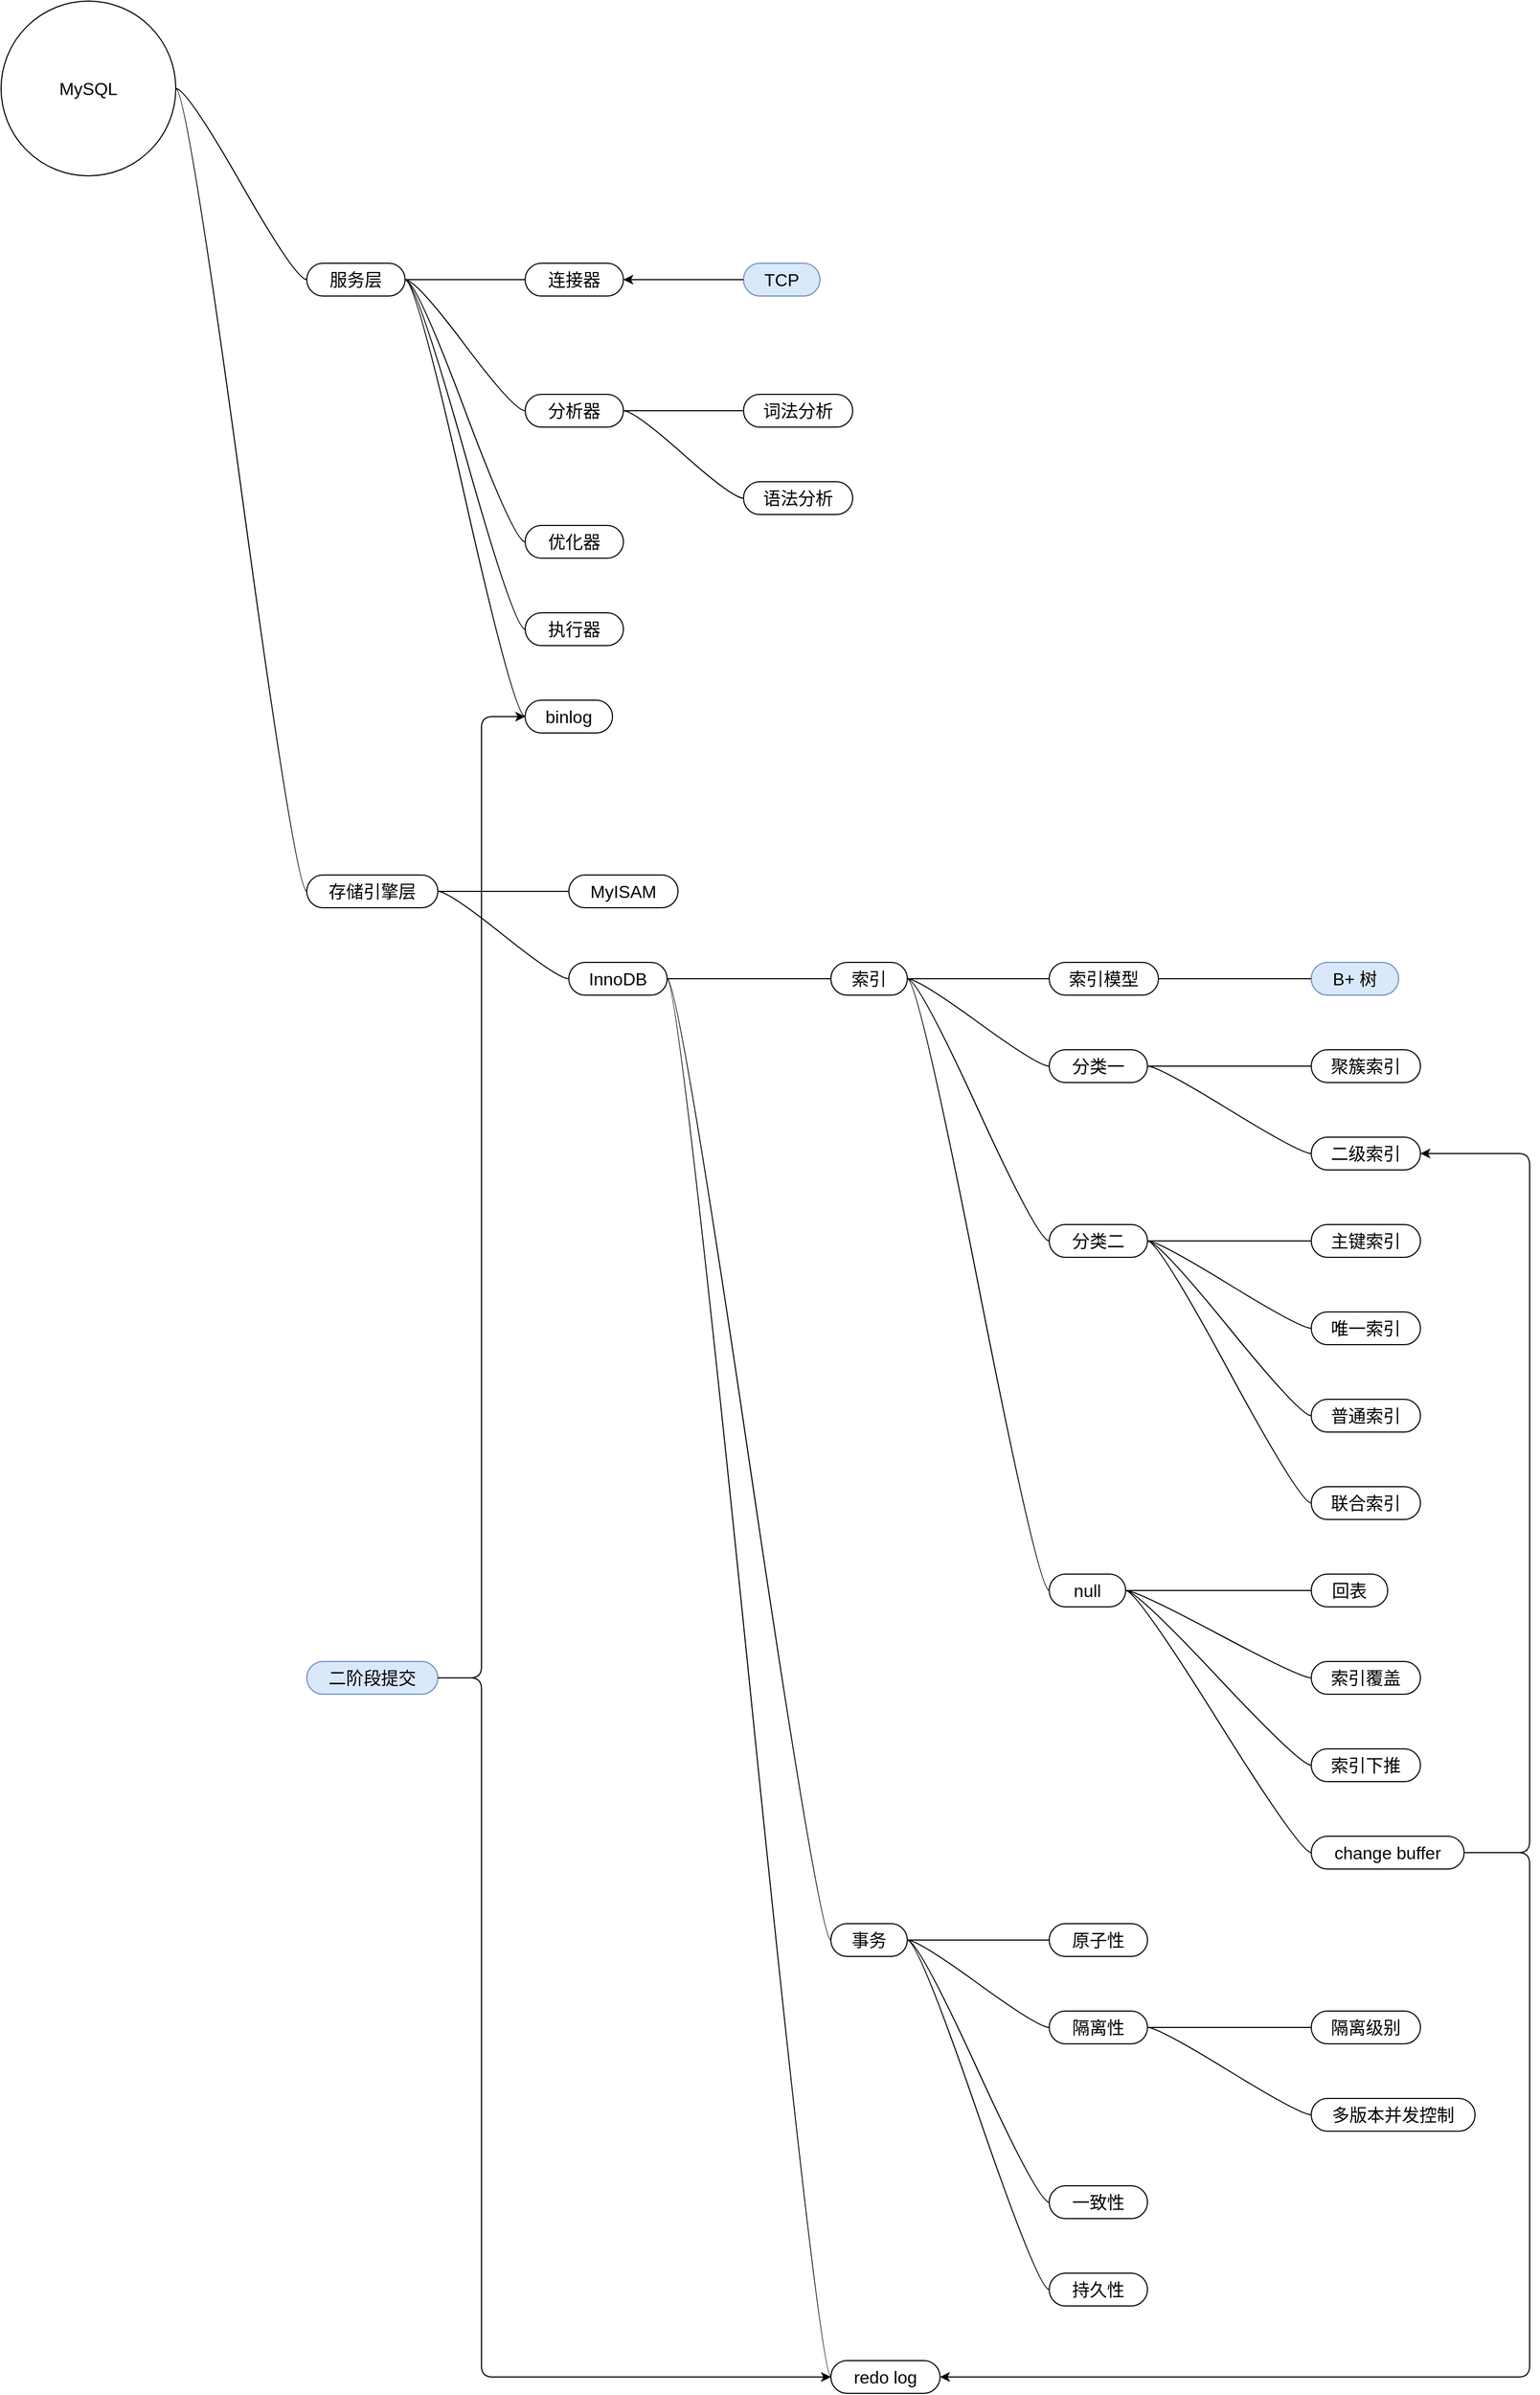 <mxfile version="17.4.2" type="device"><diagram id="LXZLfDzFbttrQYP3kFu3" name="第 1 页"><mxGraphModel dx="1554" dy="1204" grid="1" gridSize="10" guides="1" tooltips="1" connect="1" arrows="0" fold="1" page="1" pageScale="1" pageWidth="827" pageHeight="1169" math="0" shadow="0"><root><mxCell id="0"/><mxCell id="1" parent="0"/><mxCell id="SudLiUgOyKWUjd6wZjEN-1" value="MySQL" style="ellipse;whiteSpace=wrap;html=1;align=center;newEdgeStyle={&quot;edgeStyle&quot;:&quot;entityRelationEdgeStyle&quot;,&quot;startArrow&quot;:&quot;none&quot;,&quot;endArrow&quot;:&quot;none&quot;,&quot;segment&quot;:10,&quot;curved&quot;:1};treeFolding=1;treeMoving=1;fontSize=16;" parent="1" vertex="1"><mxGeometry width="160" height="160" as="geometry"/></mxCell><mxCell id="SudLiUgOyKWUjd6wZjEN-4" value="服务层" style="whiteSpace=wrap;html=1;rounded=1;arcSize=50;align=center;verticalAlign=middle;strokeWidth=1;autosize=1;spacing=4;treeFolding=1;treeMoving=1;newEdgeStyle={&quot;edgeStyle&quot;:&quot;entityRelationEdgeStyle&quot;,&quot;startArrow&quot;:&quot;none&quot;,&quot;endArrow&quot;:&quot;none&quot;,&quot;segment&quot;:10,&quot;curved&quot;:1};fontSize=16;" parent="1" vertex="1"><mxGeometry x="280" y="240" width="90" height="30" as="geometry"/></mxCell><mxCell id="SudLiUgOyKWUjd6wZjEN-5" value="" style="edgeStyle=entityRelationEdgeStyle;startArrow=none;endArrow=none;segment=10;curved=1;rounded=0;fontSize=16;" parent="1" source="SudLiUgOyKWUjd6wZjEN-1" target="SudLiUgOyKWUjd6wZjEN-4" edge="1"><mxGeometry relative="1" as="geometry"><mxPoint x="190" y="-30" as="sourcePoint"/></mxGeometry></mxCell><mxCell id="SudLiUgOyKWUjd6wZjEN-7" value="存储引擎层" style="whiteSpace=wrap;html=1;rounded=1;arcSize=50;align=center;verticalAlign=middle;strokeWidth=1;autosize=1;spacing=4;treeFolding=1;treeMoving=1;newEdgeStyle={&quot;edgeStyle&quot;:&quot;entityRelationEdgeStyle&quot;,&quot;startArrow&quot;:&quot;none&quot;,&quot;endArrow&quot;:&quot;none&quot;,&quot;segment&quot;:10,&quot;curved&quot;:1};fontSize=16;" parent="1" vertex="1"><mxGeometry x="280" y="800" width="120" height="30" as="geometry"/></mxCell><mxCell id="SudLiUgOyKWUjd6wZjEN-8" value="" style="edgeStyle=entityRelationEdgeStyle;startArrow=none;endArrow=none;segment=10;curved=1;rounded=0;fontSize=16;" parent="1" source="SudLiUgOyKWUjd6wZjEN-1" target="SudLiUgOyKWUjd6wZjEN-7" edge="1"><mxGeometry relative="1" as="geometry"><mxPoint x="-50" y="80" as="sourcePoint"/></mxGeometry></mxCell><mxCell id="SudLiUgOyKWUjd6wZjEN-9" value="连接器" style="whiteSpace=wrap;html=1;rounded=1;arcSize=50;align=center;verticalAlign=middle;strokeWidth=1;autosize=1;spacing=4;treeFolding=1;treeMoving=1;newEdgeStyle={&quot;edgeStyle&quot;:&quot;entityRelationEdgeStyle&quot;,&quot;startArrow&quot;:&quot;none&quot;,&quot;endArrow&quot;:&quot;none&quot;,&quot;segment&quot;:10,&quot;curved&quot;:1};fontSize=16;" parent="1" vertex="1"><mxGeometry x="480" y="240" width="90" height="30" as="geometry"/></mxCell><mxCell id="SudLiUgOyKWUjd6wZjEN-10" value="" style="edgeStyle=entityRelationEdgeStyle;startArrow=none;endArrow=none;segment=10;curved=1;rounded=0;fontSize=16;" parent="1" source="SudLiUgOyKWUjd6wZjEN-4" target="SudLiUgOyKWUjd6wZjEN-9" edge="1"><mxGeometry relative="1" as="geometry"><mxPoint x="425" y="410" as="sourcePoint"/></mxGeometry></mxCell><mxCell id="SudLiUgOyKWUjd6wZjEN-12" value="分析器" style="whiteSpace=wrap;html=1;rounded=1;arcSize=50;align=center;verticalAlign=middle;strokeWidth=1;autosize=1;spacing=4;treeFolding=1;treeMoving=1;newEdgeStyle={&quot;edgeStyle&quot;:&quot;entityRelationEdgeStyle&quot;,&quot;startArrow&quot;:&quot;none&quot;,&quot;endArrow&quot;:&quot;none&quot;,&quot;segment&quot;:10,&quot;curved&quot;:1};fontSize=16;" parent="1" vertex="1"><mxGeometry x="480" y="360" width="90" height="30" as="geometry"/></mxCell><mxCell id="SudLiUgOyKWUjd6wZjEN-13" value="" style="edgeStyle=entityRelationEdgeStyle;startArrow=none;endArrow=none;segment=10;curved=1;rounded=0;fontSize=16;" parent="1" source="SudLiUgOyKWUjd6wZjEN-4" target="SudLiUgOyKWUjd6wZjEN-12" edge="1"><mxGeometry relative="1" as="geometry"><mxPoint x="425" y="502" as="sourcePoint"/></mxGeometry></mxCell><mxCell id="SudLiUgOyKWUjd6wZjEN-14" value="优化器" style="whiteSpace=wrap;html=1;rounded=1;arcSize=50;align=center;verticalAlign=middle;strokeWidth=1;autosize=1;spacing=4;treeFolding=1;treeMoving=1;newEdgeStyle={&quot;edgeStyle&quot;:&quot;entityRelationEdgeStyle&quot;,&quot;startArrow&quot;:&quot;none&quot;,&quot;endArrow&quot;:&quot;none&quot;,&quot;segment&quot;:10,&quot;curved&quot;:1};fontSize=16;" parent="1" vertex="1"><mxGeometry x="480" y="480" width="90" height="30" as="geometry"/></mxCell><mxCell id="SudLiUgOyKWUjd6wZjEN-15" value="" style="edgeStyle=entityRelationEdgeStyle;startArrow=none;endArrow=none;segment=10;curved=1;rounded=0;fontSize=16;" parent="1" source="SudLiUgOyKWUjd6wZjEN-4" target="SudLiUgOyKWUjd6wZjEN-14" edge="1"><mxGeometry relative="1" as="geometry"><mxPoint x="385" y="600" as="sourcePoint"/></mxGeometry></mxCell><mxCell id="SudLiUgOyKWUjd6wZjEN-16" value="执行器" style="whiteSpace=wrap;html=1;rounded=1;arcSize=50;align=center;verticalAlign=middle;strokeWidth=1;autosize=1;spacing=4;treeFolding=1;treeMoving=1;newEdgeStyle={&quot;edgeStyle&quot;:&quot;entityRelationEdgeStyle&quot;,&quot;startArrow&quot;:&quot;none&quot;,&quot;endArrow&quot;:&quot;none&quot;,&quot;segment&quot;:10,&quot;curved&quot;:1};fontSize=16;" parent="1" vertex="1"><mxGeometry x="480" y="560" width="90" height="30" as="geometry"/></mxCell><mxCell id="SudLiUgOyKWUjd6wZjEN-17" value="" style="edgeStyle=entityRelationEdgeStyle;startArrow=none;endArrow=none;segment=10;curved=1;rounded=0;fontSize=16;" parent="1" source="SudLiUgOyKWUjd6wZjEN-4" target="SudLiUgOyKWUjd6wZjEN-16" edge="1"><mxGeometry relative="1" as="geometry"><mxPoint x="385" y="690" as="sourcePoint"/></mxGeometry></mxCell><mxCell id="SudLiUgOyKWUjd6wZjEN-20" value="InnoDB" style="whiteSpace=wrap;html=1;rounded=1;arcSize=50;align=center;verticalAlign=middle;strokeWidth=1;autosize=1;spacing=4;treeFolding=1;treeMoving=1;newEdgeStyle={&quot;edgeStyle&quot;:&quot;entityRelationEdgeStyle&quot;,&quot;startArrow&quot;:&quot;none&quot;,&quot;endArrow&quot;:&quot;none&quot;,&quot;segment&quot;:10,&quot;curved&quot;:1};fontSize=16;" parent="1" vertex="1"><mxGeometry x="520" y="880" width="90" height="30" as="geometry"/></mxCell><mxCell id="SudLiUgOyKWUjd6wZjEN-21" value="" style="edgeStyle=entityRelationEdgeStyle;startArrow=none;endArrow=none;segment=10;curved=1;rounded=0;fontSize=16;" parent="1" source="SudLiUgOyKWUjd6wZjEN-7" target="SudLiUgOyKWUjd6wZjEN-20" edge="1"><mxGeometry relative="1" as="geometry"><mxPoint x="-1650" y="1050" as="sourcePoint"/></mxGeometry></mxCell><mxCell id="SudLiUgOyKWUjd6wZjEN-22" value="binlog" style="whiteSpace=wrap;html=1;rounded=1;arcSize=50;align=center;verticalAlign=middle;strokeWidth=1;autosize=1;spacing=4;treeFolding=1;treeMoving=1;newEdgeStyle={&quot;edgeStyle&quot;:&quot;entityRelationEdgeStyle&quot;,&quot;startArrow&quot;:&quot;none&quot;,&quot;endArrow&quot;:&quot;none&quot;,&quot;segment&quot;:10,&quot;curved&quot;:1};fontSize=16;" parent="1" vertex="1"><mxGeometry x="480" y="640" width="80" height="30" as="geometry"/></mxCell><mxCell id="SudLiUgOyKWUjd6wZjEN-23" value="" style="edgeStyle=entityRelationEdgeStyle;startArrow=none;endArrow=none;segment=10;curved=1;rounded=0;fontSize=16;" parent="1" source="SudLiUgOyKWUjd6wZjEN-4" target="SudLiUgOyKWUjd6wZjEN-22" edge="1"><mxGeometry relative="1" as="geometry"><mxPoint x="420" y="840" as="sourcePoint"/></mxGeometry></mxCell><mxCell id="SudLiUgOyKWUjd6wZjEN-24" value="redo log" style="whiteSpace=wrap;html=1;rounded=1;arcSize=50;align=center;verticalAlign=middle;strokeWidth=1;autosize=1;spacing=4;treeFolding=1;treeMoving=1;newEdgeStyle={&quot;edgeStyle&quot;:&quot;entityRelationEdgeStyle&quot;,&quot;startArrow&quot;:&quot;none&quot;,&quot;endArrow&quot;:&quot;none&quot;,&quot;segment&quot;:10,&quot;curved&quot;:1};fontSize=16;" parent="1" vertex="1"><mxGeometry x="760" y="2160" width="100" height="30" as="geometry"/></mxCell><mxCell id="SudLiUgOyKWUjd6wZjEN-25" value="" style="startArrow=none;endArrow=none;segment=10;fontSize=16;edgeStyle=entityRelationEdgeStyle;curved=1;" parent="1" source="SudLiUgOyKWUjd6wZjEN-20" target="SudLiUgOyKWUjd6wZjEN-24" edge="1"><mxGeometry relative="1" as="geometry"><mxPoint x="1380" y="1420" as="sourcePoint"/></mxGeometry></mxCell><mxCell id="SudLiUgOyKWUjd6wZjEN-26" value="二阶段提交" style="whiteSpace=wrap;html=1;rounded=1;arcSize=50;align=center;verticalAlign=middle;strokeWidth=1;autosize=1;spacing=4;treeFolding=1;treeMoving=1;newEdgeStyle={&quot;edgeStyle&quot;:&quot;entityRelationEdgeStyle&quot;,&quot;startArrow&quot;:&quot;none&quot;,&quot;endArrow&quot;:&quot;none&quot;,&quot;segment&quot;:10,&quot;curved&quot;:1};fontSize=16;fillColor=#dae8fc;strokeColor=#6c8ebf;" parent="1" vertex="1"><mxGeometry x="280" y="1520" width="120" height="30" as="geometry"/></mxCell><mxCell id="SudLiUgOyKWUjd6wZjEN-28" value="" style="endArrow=classic;startArrow=none;html=1;fontSize=16;edgeStyle=elbowEdgeStyle;startFill=0;" parent="1" source="SudLiUgOyKWUjd6wZjEN-26" target="SudLiUgOyKWUjd6wZjEN-24" edge="1"><mxGeometry width="50" height="50" relative="1" as="geometry"><mxPoint x="1430" y="2730" as="sourcePoint"/><mxPoint x="1480" y="2680" as="targetPoint"/><Array as="points"><mxPoint x="440" y="1810"/></Array></mxGeometry></mxCell><mxCell id="SudLiUgOyKWUjd6wZjEN-29" value="" style="endArrow=classic;startArrow=none;html=1;fontSize=16;edgeStyle=elbowEdgeStyle;startFill=0;" parent="1" source="SudLiUgOyKWUjd6wZjEN-26" target="SudLiUgOyKWUjd6wZjEN-22" edge="1"><mxGeometry width="50" height="50" relative="1" as="geometry"><mxPoint x="-110" y="500" as="sourcePoint"/><mxPoint x="-60" y="450" as="targetPoint"/><Array as="points"><mxPoint x="440" y="1070"/></Array></mxGeometry></mxCell><mxCell id="SudLiUgOyKWUjd6wZjEN-32" value="MyISAM" style="whiteSpace=wrap;html=1;rounded=1;arcSize=50;align=center;verticalAlign=middle;strokeWidth=1;autosize=1;spacing=4;treeFolding=1;treeMoving=1;newEdgeStyle={&quot;edgeStyle&quot;:&quot;entityRelationEdgeStyle&quot;,&quot;startArrow&quot;:&quot;none&quot;,&quot;endArrow&quot;:&quot;none&quot;,&quot;segment&quot;:10,&quot;curved&quot;:1};fontSize=16;" parent="1" vertex="1"><mxGeometry x="520" y="800" width="100" height="30" as="geometry"/></mxCell><mxCell id="SudLiUgOyKWUjd6wZjEN-33" value="" style="edgeStyle=entityRelationEdgeStyle;startArrow=none;endArrow=none;segment=10;curved=1;rounded=0;fontSize=16;" parent="1" source="SudLiUgOyKWUjd6wZjEN-7" target="SudLiUgOyKWUjd6wZjEN-32" edge="1"><mxGeometry relative="1" as="geometry"><mxPoint x="-1680" y="880" as="sourcePoint"/></mxGeometry></mxCell><mxCell id="SudLiUgOyKWUjd6wZjEN-34" value="事务" style="whiteSpace=wrap;html=1;rounded=1;arcSize=50;align=center;verticalAlign=middle;strokeWidth=1;autosize=1;spacing=4;treeFolding=1;treeMoving=1;newEdgeStyle={&quot;edgeStyle&quot;:&quot;entityRelationEdgeStyle&quot;,&quot;startArrow&quot;:&quot;none&quot;,&quot;endArrow&quot;:&quot;none&quot;,&quot;segment&quot;:10,&quot;curved&quot;:1};fontSize=16;" parent="1" vertex="1"><mxGeometry x="760" y="1760" width="70" height="30" as="geometry"/></mxCell><mxCell id="SudLiUgOyKWUjd6wZjEN-35" value="" style="startArrow=none;endArrow=none;segment=10;fontSize=16;edgeStyle=entityRelationEdgeStyle;curved=1;" parent="1" source="SudLiUgOyKWUjd6wZjEN-20" target="SudLiUgOyKWUjd6wZjEN-34" edge="1"><mxGeometry relative="1" as="geometry"><mxPoint x="1050" y="943" as="sourcePoint"/></mxGeometry></mxCell><mxCell id="o5_mMbNsUJs5Zx8jXTR9-1" value="原子性" style="whiteSpace=wrap;html=1;rounded=1;arcSize=50;align=center;verticalAlign=middle;strokeWidth=1;autosize=1;spacing=4;treeFolding=1;treeMoving=1;newEdgeStyle={&quot;edgeStyle&quot;:&quot;entityRelationEdgeStyle&quot;,&quot;startArrow&quot;:&quot;none&quot;,&quot;endArrow&quot;:&quot;none&quot;,&quot;segment&quot;:10,&quot;curved&quot;:1};fontSize=16;" parent="1" vertex="1"><mxGeometry x="960" y="1760" width="90" height="30" as="geometry"/></mxCell><mxCell id="o5_mMbNsUJs5Zx8jXTR9-2" value="" style="edgeStyle=entityRelationEdgeStyle;startArrow=none;endArrow=none;segment=10;curved=1;rounded=0;fontSize=16;" parent="1" source="SudLiUgOyKWUjd6wZjEN-34" target="o5_mMbNsUJs5Zx8jXTR9-1" edge="1"><mxGeometry relative="1" as="geometry"><mxPoint x="675" y="2010" as="sourcePoint"/></mxGeometry></mxCell><mxCell id="o5_mMbNsUJs5Zx8jXTR9-3" value="隔离性" style="whiteSpace=wrap;html=1;rounded=1;arcSize=50;align=center;verticalAlign=middle;strokeWidth=1;autosize=1;spacing=4;treeFolding=1;treeMoving=1;newEdgeStyle={&quot;edgeStyle&quot;:&quot;entityRelationEdgeStyle&quot;,&quot;startArrow&quot;:&quot;none&quot;,&quot;endArrow&quot;:&quot;none&quot;,&quot;segment&quot;:10,&quot;curved&quot;:1};fontSize=16;" parent="1" vertex="1"><mxGeometry x="960" y="1840" width="90" height="30" as="geometry"/></mxCell><mxCell id="o5_mMbNsUJs5Zx8jXTR9-4" value="" style="edgeStyle=entityRelationEdgeStyle;startArrow=none;endArrow=none;segment=10;curved=1;rounded=0;fontSize=16;" parent="1" source="SudLiUgOyKWUjd6wZjEN-34" target="o5_mMbNsUJs5Zx8jXTR9-3" edge="1"><mxGeometry relative="1" as="geometry"><mxPoint x="595" y="1810" as="sourcePoint"/></mxGeometry></mxCell><mxCell id="o5_mMbNsUJs5Zx8jXTR9-5" value="一致性" style="whiteSpace=wrap;html=1;rounded=1;arcSize=50;align=center;verticalAlign=middle;strokeWidth=1;autosize=1;spacing=4;treeFolding=1;treeMoving=1;newEdgeStyle={&quot;edgeStyle&quot;:&quot;entityRelationEdgeStyle&quot;,&quot;startArrow&quot;:&quot;none&quot;,&quot;endArrow&quot;:&quot;none&quot;,&quot;segment&quot;:10,&quot;curved&quot;:1};fontSize=16;" parent="1" vertex="1"><mxGeometry x="960" y="2000" width="90" height="30" as="geometry"/></mxCell><mxCell id="o5_mMbNsUJs5Zx8jXTR9-6" value="" style="edgeStyle=entityRelationEdgeStyle;startArrow=none;endArrow=none;segment=10;curved=1;rounded=0;fontSize=16;" parent="1" source="SudLiUgOyKWUjd6wZjEN-34" target="o5_mMbNsUJs5Zx8jXTR9-5" edge="1"><mxGeometry relative="1" as="geometry"><mxPoint x="415" y="1960" as="sourcePoint"/></mxGeometry></mxCell><mxCell id="o5_mMbNsUJs5Zx8jXTR9-7" value="持久性" style="whiteSpace=wrap;html=1;rounded=1;arcSize=50;align=center;verticalAlign=middle;strokeWidth=1;autosize=1;spacing=4;treeFolding=1;treeMoving=1;newEdgeStyle={&quot;edgeStyle&quot;:&quot;entityRelationEdgeStyle&quot;,&quot;startArrow&quot;:&quot;none&quot;,&quot;endArrow&quot;:&quot;none&quot;,&quot;segment&quot;:10,&quot;curved&quot;:1};fontSize=16;" parent="1" vertex="1"><mxGeometry x="960" y="2080" width="90" height="30" as="geometry"/></mxCell><mxCell id="o5_mMbNsUJs5Zx8jXTR9-8" value="" style="edgeStyle=entityRelationEdgeStyle;startArrow=none;endArrow=none;segment=10;curved=1;rounded=0;fontSize=16;" parent="1" source="SudLiUgOyKWUjd6wZjEN-34" target="o5_mMbNsUJs5Zx8jXTR9-7" edge="1"><mxGeometry relative="1" as="geometry"><mxPoint x="415" y="1820" as="sourcePoint"/></mxGeometry></mxCell><mxCell id="o5_mMbNsUJs5Zx8jXTR9-9" value="隔离级别" style="whiteSpace=wrap;html=1;rounded=1;arcSize=50;align=center;verticalAlign=middle;strokeWidth=1;autosize=1;spacing=4;treeFolding=1;treeMoving=1;newEdgeStyle={&quot;edgeStyle&quot;:&quot;entityRelationEdgeStyle&quot;,&quot;startArrow&quot;:&quot;none&quot;,&quot;endArrow&quot;:&quot;none&quot;,&quot;segment&quot;:10,&quot;curved&quot;:1};fontSize=16;" parent="1" vertex="1"><mxGeometry x="1200" y="1840" width="100" height="30" as="geometry"/></mxCell><mxCell id="o5_mMbNsUJs5Zx8jXTR9-10" value="" style="edgeStyle=entityRelationEdgeStyle;startArrow=none;endArrow=none;segment=10;curved=1;rounded=0;fontSize=16;" parent="1" source="o5_mMbNsUJs5Zx8jXTR9-3" target="o5_mMbNsUJs5Zx8jXTR9-9" edge="1"><mxGeometry relative="1" as="geometry"><mxPoint x="1975" y="1840" as="sourcePoint"/></mxGeometry></mxCell><mxCell id="o5_mMbNsUJs5Zx8jXTR9-11" value="多版本并发控制" style="whiteSpace=wrap;html=1;rounded=1;arcSize=50;align=center;verticalAlign=middle;strokeWidth=1;autosize=1;spacing=4;treeFolding=1;treeMoving=1;newEdgeStyle={&quot;edgeStyle&quot;:&quot;entityRelationEdgeStyle&quot;,&quot;startArrow&quot;:&quot;none&quot;,&quot;endArrow&quot;:&quot;none&quot;,&quot;segment&quot;:10,&quot;curved&quot;:1};fontSize=16;" parent="1" vertex="1"><mxGeometry x="1200" y="1920" width="150" height="30" as="geometry"/></mxCell><mxCell id="o5_mMbNsUJs5Zx8jXTR9-12" value="" style="edgeStyle=entityRelationEdgeStyle;startArrow=none;endArrow=none;segment=10;curved=1;rounded=0;fontSize=16;" parent="1" source="o5_mMbNsUJs5Zx8jXTR9-3" target="o5_mMbNsUJs5Zx8jXTR9-11" edge="1"><mxGeometry relative="1" as="geometry"><mxPoint x="1965" y="1930" as="sourcePoint"/></mxGeometry></mxCell><mxCell id="o5_mMbNsUJs5Zx8jXTR9-16" value="索引" style="whiteSpace=wrap;html=1;rounded=1;arcSize=50;align=center;verticalAlign=middle;strokeWidth=1;autosize=1;spacing=4;treeFolding=1;treeMoving=1;newEdgeStyle={&quot;edgeStyle&quot;:&quot;entityRelationEdgeStyle&quot;,&quot;startArrow&quot;:&quot;none&quot;,&quot;endArrow&quot;:&quot;none&quot;,&quot;segment&quot;:10,&quot;curved&quot;:1};fontSize=16;" parent="1" vertex="1"><mxGeometry x="760" y="880" width="70" height="30" as="geometry"/></mxCell><mxCell id="o5_mMbNsUJs5Zx8jXTR9-17" value="" style="edgeStyle=entityRelationEdgeStyle;startArrow=none;endArrow=none;segment=10;curved=1;rounded=0;fontSize=16;" parent="1" source="SudLiUgOyKWUjd6wZjEN-20" target="o5_mMbNsUJs5Zx8jXTR9-16" edge="1"><mxGeometry relative="1" as="geometry"><mxPoint x="1590" y="910" as="sourcePoint"/></mxGeometry></mxCell><mxCell id="o5_mMbNsUJs5Zx8jXTR9-18" value="聚簇索引" style="whiteSpace=wrap;html=1;rounded=1;arcSize=50;align=center;verticalAlign=middle;strokeWidth=1;autosize=1;spacing=4;treeFolding=1;treeMoving=1;newEdgeStyle={&quot;edgeStyle&quot;:&quot;entityRelationEdgeStyle&quot;,&quot;startArrow&quot;:&quot;none&quot;,&quot;endArrow&quot;:&quot;none&quot;,&quot;segment&quot;:10,&quot;curved&quot;:1};fontSize=16;" parent="1" vertex="1"><mxGeometry x="1200" y="960" width="100" height="30" as="geometry"/></mxCell><mxCell id="o5_mMbNsUJs5Zx8jXTR9-19" value="" style="edgeStyle=entityRelationEdgeStyle;startArrow=none;endArrow=none;segment=10;curved=1;rounded=0;fontSize=16;" parent="1" source="o5_mMbNsUJs5Zx8jXTR9-26" target="o5_mMbNsUJs5Zx8jXTR9-18" edge="1"><mxGeometry relative="1" as="geometry"><mxPoint x="1949" y="1072" as="sourcePoint"/></mxGeometry></mxCell><mxCell id="o5_mMbNsUJs5Zx8jXTR9-21" value="" style="edgeStyle=entityRelationEdgeStyle;startArrow=none;endArrow=none;segment=10;curved=1;rounded=0;fontSize=16;" parent="1" source="o5_mMbNsUJs5Zx8jXTR9-26" target="o5_mMbNsUJs5Zx8jXTR9-20" edge="1"><mxGeometry relative="1" as="geometry"><mxPoint x="1969" y="1162" as="sourcePoint"/></mxGeometry></mxCell><mxCell id="o5_mMbNsUJs5Zx8jXTR9-22" value="联合索引" style="whiteSpace=wrap;html=1;rounded=1;arcSize=50;align=center;verticalAlign=middle;strokeWidth=1;autosize=1;spacing=4;treeFolding=1;treeMoving=1;newEdgeStyle={&quot;edgeStyle&quot;:&quot;entityRelationEdgeStyle&quot;,&quot;startArrow&quot;:&quot;none&quot;,&quot;endArrow&quot;:&quot;none&quot;,&quot;segment&quot;:10,&quot;curved&quot;:1};fontSize=16;" parent="1" vertex="1"><mxGeometry x="1200" y="1360" width="100" height="30" as="geometry"/></mxCell><mxCell id="o5_mMbNsUJs5Zx8jXTR9-23" value="" style="edgeStyle=entityRelationEdgeStyle;startArrow=none;endArrow=none;segment=10;curved=1;rounded=0;fontSize=16;" parent="1" source="o5_mMbNsUJs5Zx8jXTR9-28" target="o5_mMbNsUJs5Zx8jXTR9-22" edge="1"><mxGeometry relative="1" as="geometry"><mxPoint x="2073" y="1142" as="sourcePoint"/></mxGeometry></mxCell><mxCell id="o5_mMbNsUJs5Zx8jXTR9-24" value="B+ 树" style="whiteSpace=wrap;html=1;rounded=1;arcSize=50;align=center;verticalAlign=middle;strokeWidth=1;autosize=1;spacing=4;treeFolding=1;treeMoving=1;newEdgeStyle={&quot;edgeStyle&quot;:&quot;entityRelationEdgeStyle&quot;,&quot;startArrow&quot;:&quot;none&quot;,&quot;endArrow&quot;:&quot;none&quot;,&quot;segment&quot;:10,&quot;curved&quot;:1};fontSize=16;fillColor=#dae8fc;strokeColor=#6c8ebf;" parent="1" vertex="1"><mxGeometry x="1200" y="880" width="80" height="30" as="geometry"/></mxCell><mxCell id="o5_mMbNsUJs5Zx8jXTR9-25" value="" style="edgeStyle=entityRelationEdgeStyle;startArrow=none;endArrow=none;segment=10;curved=1;rounded=0;fontSize=16;" parent="1" source="7SV4RgTtXbRfUfXOYBVW-13" target="o5_mMbNsUJs5Zx8jXTR9-24" edge="1"><mxGeometry relative="1" as="geometry"><mxPoint x="2709" y="1222" as="sourcePoint"/></mxGeometry></mxCell><mxCell id="o5_mMbNsUJs5Zx8jXTR9-26" value="分类一" style="whiteSpace=wrap;html=1;rounded=1;arcSize=50;align=center;verticalAlign=middle;strokeWidth=1;autosize=1;spacing=4;treeFolding=1;treeMoving=1;newEdgeStyle={&quot;edgeStyle&quot;:&quot;entityRelationEdgeStyle&quot;,&quot;startArrow&quot;:&quot;none&quot;,&quot;endArrow&quot;:&quot;none&quot;,&quot;segment&quot;:10,&quot;curved&quot;:1};fontSize=16;" parent="1" vertex="1"><mxGeometry x="960" y="960" width="90" height="30" as="geometry"/></mxCell><mxCell id="o5_mMbNsUJs5Zx8jXTR9-27" value="" style="edgeStyle=entityRelationEdgeStyle;startArrow=none;endArrow=none;segment=10;curved=1;rounded=0;fontSize=16;" parent="1" source="o5_mMbNsUJs5Zx8jXTR9-16" target="o5_mMbNsUJs5Zx8jXTR9-26" edge="1"><mxGeometry relative="1" as="geometry"><mxPoint x="795" y="990" as="sourcePoint"/></mxGeometry></mxCell><mxCell id="o5_mMbNsUJs5Zx8jXTR9-28" value="分类二" style="whiteSpace=wrap;html=1;rounded=1;arcSize=50;align=center;verticalAlign=middle;strokeWidth=1;autosize=1;spacing=4;treeFolding=1;treeMoving=1;newEdgeStyle={&quot;edgeStyle&quot;:&quot;entityRelationEdgeStyle&quot;,&quot;startArrow&quot;:&quot;none&quot;,&quot;endArrow&quot;:&quot;none&quot;,&quot;segment&quot;:10,&quot;curved&quot;:1};fontSize=16;" parent="1" vertex="1"><mxGeometry x="960" y="1120" width="90" height="30" as="geometry"/></mxCell><mxCell id="o5_mMbNsUJs5Zx8jXTR9-30" value="主键索引" style="whiteSpace=wrap;html=1;rounded=1;arcSize=50;align=center;verticalAlign=middle;strokeWidth=1;autosize=1;spacing=4;treeFolding=1;treeMoving=1;newEdgeStyle={&quot;edgeStyle&quot;:&quot;entityRelationEdgeStyle&quot;,&quot;startArrow&quot;:&quot;none&quot;,&quot;endArrow&quot;:&quot;none&quot;,&quot;segment&quot;:10,&quot;curved&quot;:1};fontSize=16;" parent="1" vertex="1"><mxGeometry x="1200" y="1120" width="100" height="30" as="geometry"/></mxCell><mxCell id="o5_mMbNsUJs5Zx8jXTR9-31" value="" style="edgeStyle=entityRelationEdgeStyle;startArrow=none;endArrow=none;segment=10;curved=1;rounded=0;fontSize=16;" parent="1" source="o5_mMbNsUJs5Zx8jXTR9-28" target="o5_mMbNsUJs5Zx8jXTR9-30" edge="1"><mxGeometry relative="1" as="geometry"><mxPoint x="2403" y="1030" as="sourcePoint"/></mxGeometry></mxCell><mxCell id="o5_mMbNsUJs5Zx8jXTR9-32" value="唯一索引" style="whiteSpace=wrap;html=1;rounded=1;arcSize=50;align=center;verticalAlign=middle;strokeWidth=1;autosize=1;spacing=4;treeFolding=1;treeMoving=1;newEdgeStyle={&quot;edgeStyle&quot;:&quot;entityRelationEdgeStyle&quot;,&quot;startArrow&quot;:&quot;none&quot;,&quot;endArrow&quot;:&quot;none&quot;,&quot;segment&quot;:10,&quot;curved&quot;:1};fontSize=16;" parent="1" vertex="1"><mxGeometry x="1200" y="1200" width="100" height="30" as="geometry"/></mxCell><mxCell id="o5_mMbNsUJs5Zx8jXTR9-33" value="" style="edgeStyle=entityRelationEdgeStyle;startArrow=none;endArrow=none;segment=10;curved=1;rounded=0;fontSize=16;" parent="1" source="o5_mMbNsUJs5Zx8jXTR9-28" target="o5_mMbNsUJs5Zx8jXTR9-32" edge="1"><mxGeometry relative="1" as="geometry"><mxPoint x="2413" y="1060" as="sourcePoint"/></mxGeometry></mxCell><mxCell id="o5_mMbNsUJs5Zx8jXTR9-34" value="普通索引" style="whiteSpace=wrap;html=1;rounded=1;arcSize=50;align=center;verticalAlign=middle;strokeWidth=1;autosize=1;spacing=4;treeFolding=1;treeMoving=1;newEdgeStyle={&quot;edgeStyle&quot;:&quot;entityRelationEdgeStyle&quot;,&quot;startArrow&quot;:&quot;none&quot;,&quot;endArrow&quot;:&quot;none&quot;,&quot;segment&quot;:10,&quot;curved&quot;:1};fontSize=16;" parent="1" vertex="1"><mxGeometry x="1200" y="1280" width="100" height="30" as="geometry"/></mxCell><mxCell id="o5_mMbNsUJs5Zx8jXTR9-35" value="" style="edgeStyle=entityRelationEdgeStyle;startArrow=none;endArrow=none;segment=10;curved=1;rounded=0;fontSize=16;" parent="1" source="o5_mMbNsUJs5Zx8jXTR9-28" target="o5_mMbNsUJs5Zx8jXTR9-34" edge="1"><mxGeometry relative="1" as="geometry"><mxPoint x="2353" y="1180" as="sourcePoint"/></mxGeometry></mxCell><mxCell id="o5_mMbNsUJs5Zx8jXTR9-45" value="词法分析" style="whiteSpace=wrap;html=1;rounded=1;arcSize=50;align=center;verticalAlign=middle;strokeWidth=1;autosize=1;spacing=4;treeFolding=1;treeMoving=1;newEdgeStyle={&quot;edgeStyle&quot;:&quot;entityRelationEdgeStyle&quot;,&quot;startArrow&quot;:&quot;none&quot;,&quot;endArrow&quot;:&quot;none&quot;,&quot;segment&quot;:10,&quot;curved&quot;:1};fontSize=16;" parent="1" vertex="1"><mxGeometry x="680" y="360" width="100" height="30" as="geometry"/></mxCell><mxCell id="o5_mMbNsUJs5Zx8jXTR9-46" value="" style="edgeStyle=entityRelationEdgeStyle;startArrow=none;endArrow=none;segment=10;curved=1;rounded=0;fontSize=16;" parent="1" source="SudLiUgOyKWUjd6wZjEN-12" target="o5_mMbNsUJs5Zx8jXTR9-45" edge="1"><mxGeometry relative="1" as="geometry"><mxPoint x="530" y="360" as="sourcePoint"/></mxGeometry></mxCell><mxCell id="o5_mMbNsUJs5Zx8jXTR9-47" value="语法分析" style="whiteSpace=wrap;html=1;rounded=1;arcSize=50;align=center;verticalAlign=middle;strokeWidth=1;autosize=1;spacing=4;treeFolding=1;treeMoving=1;newEdgeStyle={&quot;edgeStyle&quot;:&quot;entityRelationEdgeStyle&quot;,&quot;startArrow&quot;:&quot;none&quot;,&quot;endArrow&quot;:&quot;none&quot;,&quot;segment&quot;:10,&quot;curved&quot;:1};fontSize=16;" parent="1" vertex="1"><mxGeometry x="680" y="440" width="100" height="30" as="geometry"/></mxCell><mxCell id="o5_mMbNsUJs5Zx8jXTR9-48" value="" style="edgeStyle=entityRelationEdgeStyle;startArrow=none;endArrow=none;segment=10;curved=1;rounded=0;fontSize=16;" parent="1" source="SudLiUgOyKWUjd6wZjEN-12" target="o5_mMbNsUJs5Zx8jXTR9-47" edge="1"><mxGeometry relative="1" as="geometry"><mxPoint x="540" y="450" as="sourcePoint"/></mxGeometry></mxCell><mxCell id="o5_mMbNsUJs5Zx8jXTR9-50" value="TCP" style="whiteSpace=wrap;html=1;rounded=1;arcSize=50;align=center;verticalAlign=middle;strokeWidth=1;autosize=1;spacing=4;treeFolding=1;treeMoving=1;newEdgeStyle={&quot;edgeStyle&quot;:&quot;entityRelationEdgeStyle&quot;,&quot;startArrow&quot;:&quot;none&quot;,&quot;endArrow&quot;:&quot;none&quot;,&quot;segment&quot;:10,&quot;curved&quot;:1};fontSize=16;fillColor=#dae8fc;strokeColor=#6c8ebf;" parent="1" vertex="1"><mxGeometry x="680" y="240" width="70" height="30" as="geometry"/></mxCell><mxCell id="2H-uH8bbvfIEPFQymBe3-1" value="change buffer" style="whiteSpace=wrap;html=1;rounded=1;arcSize=50;align=center;verticalAlign=middle;strokeWidth=1;autosize=1;spacing=4;treeFolding=1;treeMoving=1;newEdgeStyle={&quot;edgeStyle&quot;:&quot;entityRelationEdgeStyle&quot;,&quot;startArrow&quot;:&quot;none&quot;,&quot;endArrow&quot;:&quot;none&quot;,&quot;segment&quot;:10,&quot;curved&quot;:1};fontSize=16;" parent="1" vertex="1"><mxGeometry x="1200" y="1680" width="140" height="30" as="geometry"/></mxCell><mxCell id="2H-uH8bbvfIEPFQymBe3-2" value="" style="edgeStyle=entityRelationEdgeStyle;startArrow=none;endArrow=none;segment=10;curved=1;rounded=0;fontSize=16;" parent="1" source="7SV4RgTtXbRfUfXOYBVW-11" target="2H-uH8bbvfIEPFQymBe3-1" edge="1"><mxGeometry relative="1" as="geometry"><mxPoint x="1790" y="940" as="sourcePoint"/></mxGeometry></mxCell><mxCell id="2H-uH8bbvfIEPFQymBe3-5" value="回表" style="whiteSpace=wrap;html=1;rounded=1;arcSize=50;align=center;verticalAlign=middle;strokeWidth=1;autosize=1;spacing=4;treeFolding=1;treeMoving=1;newEdgeStyle={&quot;edgeStyle&quot;:&quot;entityRelationEdgeStyle&quot;,&quot;startArrow&quot;:&quot;none&quot;,&quot;endArrow&quot;:&quot;none&quot;,&quot;segment&quot;:10,&quot;curved&quot;:1};fontSize=16;" parent="1" vertex="1"><mxGeometry x="1200" y="1440" width="70" height="30" as="geometry"/></mxCell><mxCell id="2H-uH8bbvfIEPFQymBe3-7" value="索引覆盖" style="whiteSpace=wrap;html=1;rounded=1;arcSize=50;align=center;verticalAlign=middle;strokeWidth=1;autosize=1;spacing=4;treeFolding=1;treeMoving=1;newEdgeStyle={&quot;edgeStyle&quot;:&quot;entityRelationEdgeStyle&quot;,&quot;startArrow&quot;:&quot;none&quot;,&quot;endArrow&quot;:&quot;none&quot;,&quot;segment&quot;:10,&quot;curved&quot;:1};fontSize=16;" parent="1" vertex="1"><mxGeometry x="1200" y="1520" width="100" height="30" as="geometry"/></mxCell><mxCell id="2H-uH8bbvfIEPFQymBe3-9" value="索引下推" style="whiteSpace=wrap;html=1;rounded=1;arcSize=50;align=center;verticalAlign=middle;strokeWidth=1;autosize=1;spacing=4;treeFolding=1;treeMoving=1;newEdgeStyle={&quot;edgeStyle&quot;:&quot;entityRelationEdgeStyle&quot;,&quot;startArrow&quot;:&quot;none&quot;,&quot;endArrow&quot;:&quot;none&quot;,&quot;segment&quot;:10,&quot;curved&quot;:1};fontSize=16;" parent="1" vertex="1"><mxGeometry x="1200" y="1600" width="100" height="30" as="geometry"/></mxCell><mxCell id="2H-uH8bbvfIEPFQymBe3-14" value="" style="edgeStyle=entityRelationEdgeStyle;startArrow=none;endArrow=none;segment=10;curved=1;rounded=0;fontSize=16;" parent="1" source="7SV4RgTtXbRfUfXOYBVW-11" target="2H-uH8bbvfIEPFQymBe3-7" edge="1"><mxGeometry relative="1" as="geometry"><mxPoint x="2082.5" y="1050" as="sourcePoint"/><mxPoint x="2790" y="615" as="targetPoint"/></mxGeometry></mxCell><mxCell id="2H-uH8bbvfIEPFQymBe3-15" value="" style="edgeStyle=entityRelationEdgeStyle;startArrow=none;endArrow=none;segment=10;curved=1;rounded=0;fontSize=16;" parent="1" source="7SV4RgTtXbRfUfXOYBVW-11" target="2H-uH8bbvfIEPFQymBe3-9" edge="1"><mxGeometry relative="1" as="geometry"><mxPoint x="2100" y="1035" as="sourcePoint"/><mxPoint x="2780" y="675" as="targetPoint"/></mxGeometry></mxCell><mxCell id="7SV4RgTtXbRfUfXOYBVW-3" value="" style="endArrow=classic;html=1;rounded=0;fontSize=16;" parent="1" source="o5_mMbNsUJs5Zx8jXTR9-50" target="SudLiUgOyKWUjd6wZjEN-9" edge="1"><mxGeometry width="50" height="50" relative="1" as="geometry"><mxPoint x="530.714" y="630.006" as="sourcePoint"/><mxPoint x="534.706" y="430" as="targetPoint"/></mxGeometry></mxCell><mxCell id="o5_mMbNsUJs5Zx8jXTR9-20" value="二级索引" style="whiteSpace=wrap;html=1;rounded=1;arcSize=50;align=center;verticalAlign=middle;strokeWidth=1;autosize=1;spacing=4;treeFolding=1;treeMoving=1;newEdgeStyle={&quot;edgeStyle&quot;:&quot;entityRelationEdgeStyle&quot;,&quot;startArrow&quot;:&quot;none&quot;,&quot;endArrow&quot;:&quot;none&quot;,&quot;segment&quot;:10,&quot;curved&quot;:1};fontSize=16;" parent="1" vertex="1"><mxGeometry x="1200" y="1040" width="100" height="30" as="geometry"/></mxCell><mxCell id="7SV4RgTtXbRfUfXOYBVW-10" value="" style="edgeStyle=entityRelationEdgeStyle;startArrow=none;endArrow=none;segment=10;curved=1;rounded=0;fontSize=16;" parent="1" source="o5_mMbNsUJs5Zx8jXTR9-16" target="o5_mMbNsUJs5Zx8jXTR9-28" edge="1"><mxGeometry relative="1" as="geometry"><mxPoint x="820.0" y="925" as="sourcePoint"/><mxPoint x="1050" y="1145" as="targetPoint"/></mxGeometry></mxCell><mxCell id="7SV4RgTtXbRfUfXOYBVW-11" value="null" style="whiteSpace=wrap;html=1;rounded=1;arcSize=50;align=center;verticalAlign=middle;strokeWidth=1;autosize=1;spacing=4;treeFolding=1;treeMoving=1;newEdgeStyle={&quot;edgeStyle&quot;:&quot;entityRelationEdgeStyle&quot;,&quot;startArrow&quot;:&quot;none&quot;,&quot;endArrow&quot;:&quot;none&quot;,&quot;segment&quot;:10,&quot;curved&quot;:1};fontSize=16;" parent="1" vertex="1"><mxGeometry x="960" y="1440" width="70" height="30" as="geometry"/></mxCell><mxCell id="7SV4RgTtXbRfUfXOYBVW-12" value="" style="edgeStyle=entityRelationEdgeStyle;startArrow=none;endArrow=none;segment=10;curved=1;rounded=0;" parent="1" source="o5_mMbNsUJs5Zx8jXTR9-16" target="7SV4RgTtXbRfUfXOYBVW-11" edge="1"><mxGeometry relative="1" as="geometry"><mxPoint x="960" y="1430" as="sourcePoint"/></mxGeometry></mxCell><mxCell id="7SV4RgTtXbRfUfXOYBVW-13" value="索引模型" style="whiteSpace=wrap;html=1;rounded=1;arcSize=50;align=center;verticalAlign=middle;strokeWidth=1;autosize=1;spacing=4;treeFolding=1;treeMoving=1;newEdgeStyle={&quot;edgeStyle&quot;:&quot;entityRelationEdgeStyle&quot;,&quot;startArrow&quot;:&quot;none&quot;,&quot;endArrow&quot;:&quot;none&quot;,&quot;segment&quot;:10,&quot;curved&quot;:1};fontSize=16;" parent="1" vertex="1"><mxGeometry x="960" y="880" width="100" height="30" as="geometry"/></mxCell><mxCell id="7SV4RgTtXbRfUfXOYBVW-14" value="" style="edgeStyle=entityRelationEdgeStyle;startArrow=none;endArrow=none;segment=10;curved=1;rounded=0;fontSize=16;" parent="1" source="o5_mMbNsUJs5Zx8jXTR9-16" target="7SV4RgTtXbRfUfXOYBVW-13" edge="1"><mxGeometry relative="1" as="geometry"><mxPoint x="1070" y="855" as="sourcePoint"/><mxPoint x="1210" y="905" as="targetPoint"/></mxGeometry></mxCell><mxCell id="7SV4RgTtXbRfUfXOYBVW-16" value="" style="edgeStyle=entityRelationEdgeStyle;startArrow=none;endArrow=none;segment=10;curved=1;rounded=0;fontSize=16;" parent="1" source="2H-uH8bbvfIEPFQymBe3-5" target="7SV4RgTtXbRfUfXOYBVW-11" edge="1"><mxGeometry relative="1" as="geometry"><mxPoint x="930" y="1660" as="sourcePoint"/><mxPoint x="1020" y="1695" as="targetPoint"/></mxGeometry></mxCell><mxCell id="7SV4RgTtXbRfUfXOYBVW-17" value="" style="endArrow=classic;html=1;fontSize=16;edgeStyle=elbowEdgeStyle;rounded=1;strokeColor=default;endSize=6;" parent="1" source="2H-uH8bbvfIEPFQymBe3-1" target="SudLiUgOyKWUjd6wZjEN-24" edge="1"><mxGeometry width="50" height="50" relative="1" as="geometry"><mxPoint x="1140" y="1810" as="sourcePoint"/><mxPoint x="1190" y="1760" as="targetPoint"/><Array as="points"><mxPoint x="1400" y="1940"/></Array></mxGeometry></mxCell><mxCell id="7SV4RgTtXbRfUfXOYBVW-18" value="" style="endArrow=classic;html=1;fontSize=16;edgeStyle=elbowEdgeStyle;strokeColor=default;endSize=6;" parent="1" source="2H-uH8bbvfIEPFQymBe3-1" target="o5_mMbNsUJs5Zx8jXTR9-20" edge="1"><mxGeometry width="50" height="50" relative="1" as="geometry"><mxPoint x="1600" y="1600" as="sourcePoint"/><mxPoint x="1430" y="1330" as="targetPoint"/><Array as="points"><mxPoint x="1400" y="1380"/></Array></mxGeometry></mxCell></root></mxGraphModel></diagram></mxfile>